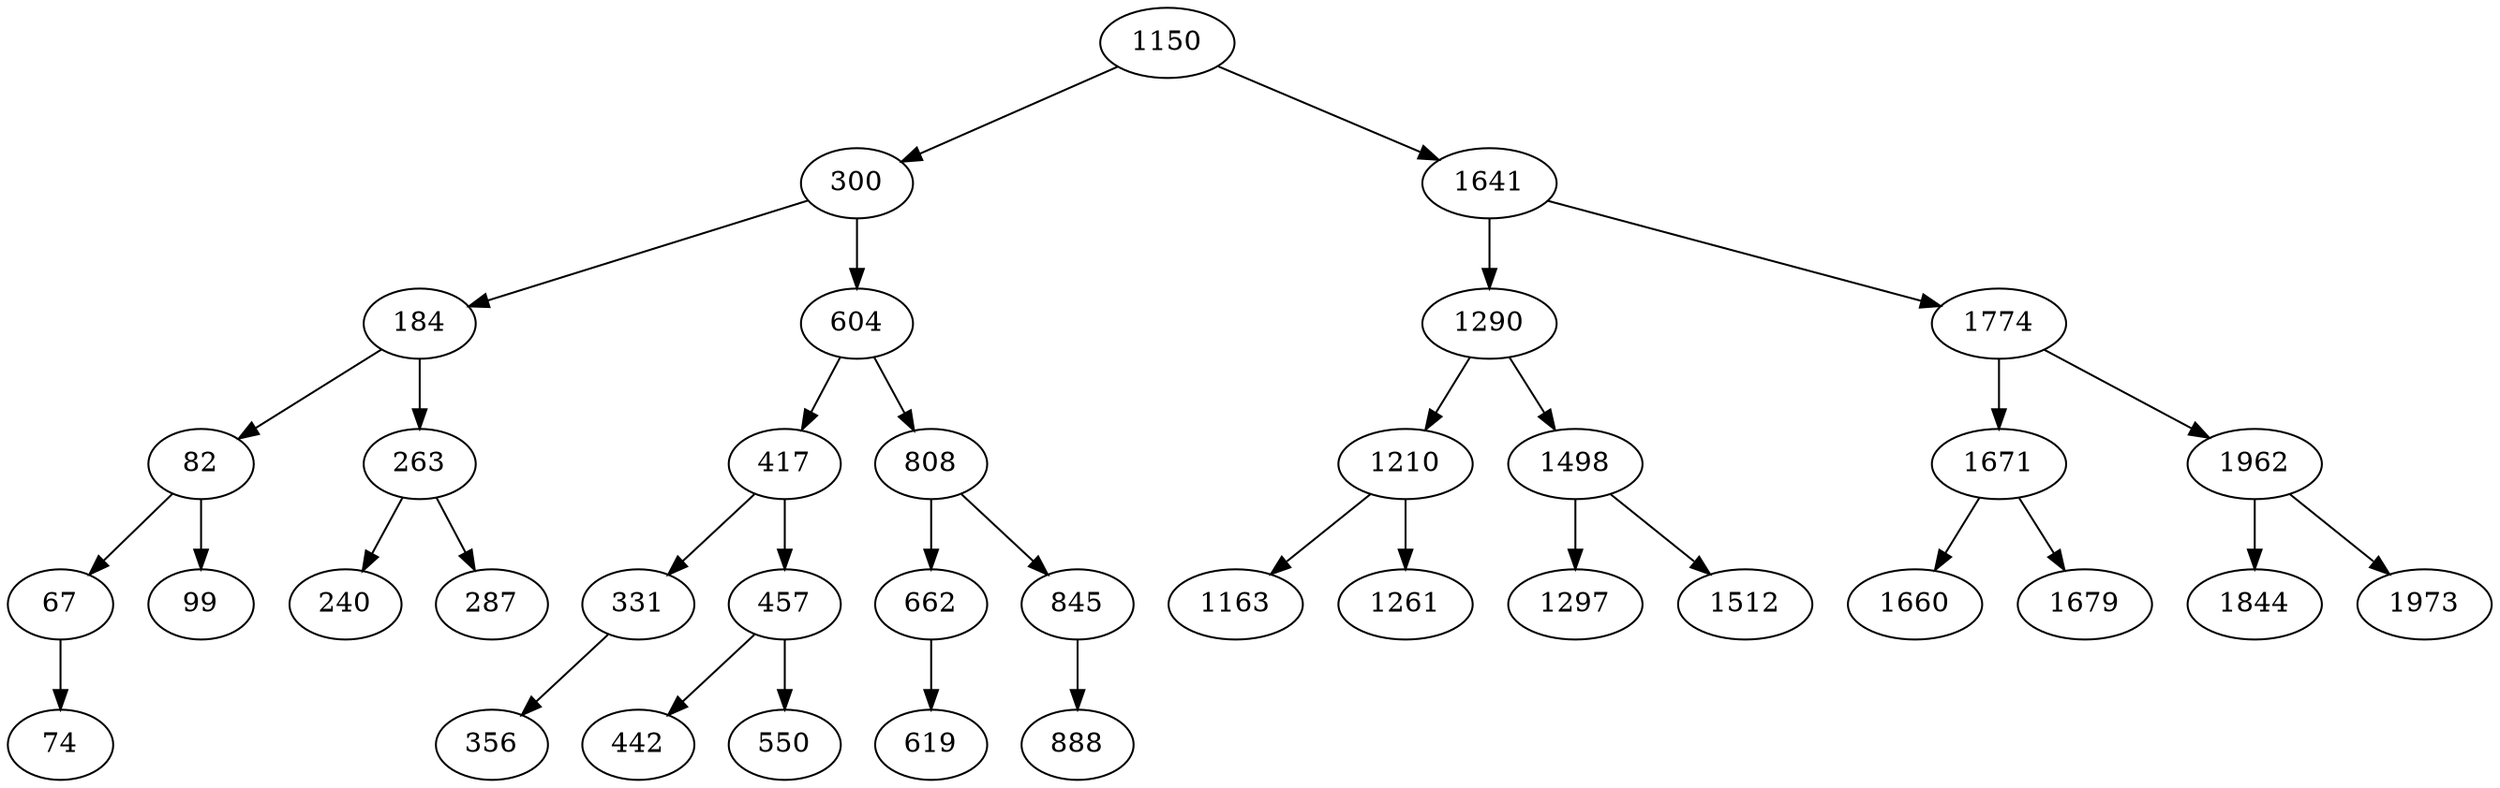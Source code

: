 digraph AVLBaum
{
1150 -> 300;
1150 -> 1641;
300 -> 184;
300 -> 604;
184 -> 82;
184 -> 263;
82 -> 67;
82 -> 99;
67 -> 74;
263 -> 240;
263 -> 287;
604 -> 417;
604 -> 808;
417 -> 331;
417 -> 457;
331 -> 356;
457 -> 442;
457 -> 550;
808 -> 662;
808 -> 845;
662 -> 619;
845 -> 888;
1641 -> 1290;
1641 -> 1774;
1290 -> 1210;
1290 -> 1498;
1210 -> 1163;
1210 -> 1261;
1498 -> 1297;
1498 -> 1512;
1774 -> 1671;
1774 -> 1962;
1671 -> 1660;
1671 -> 1679;
1962 -> 1844;
1962 -> 1973;
}
